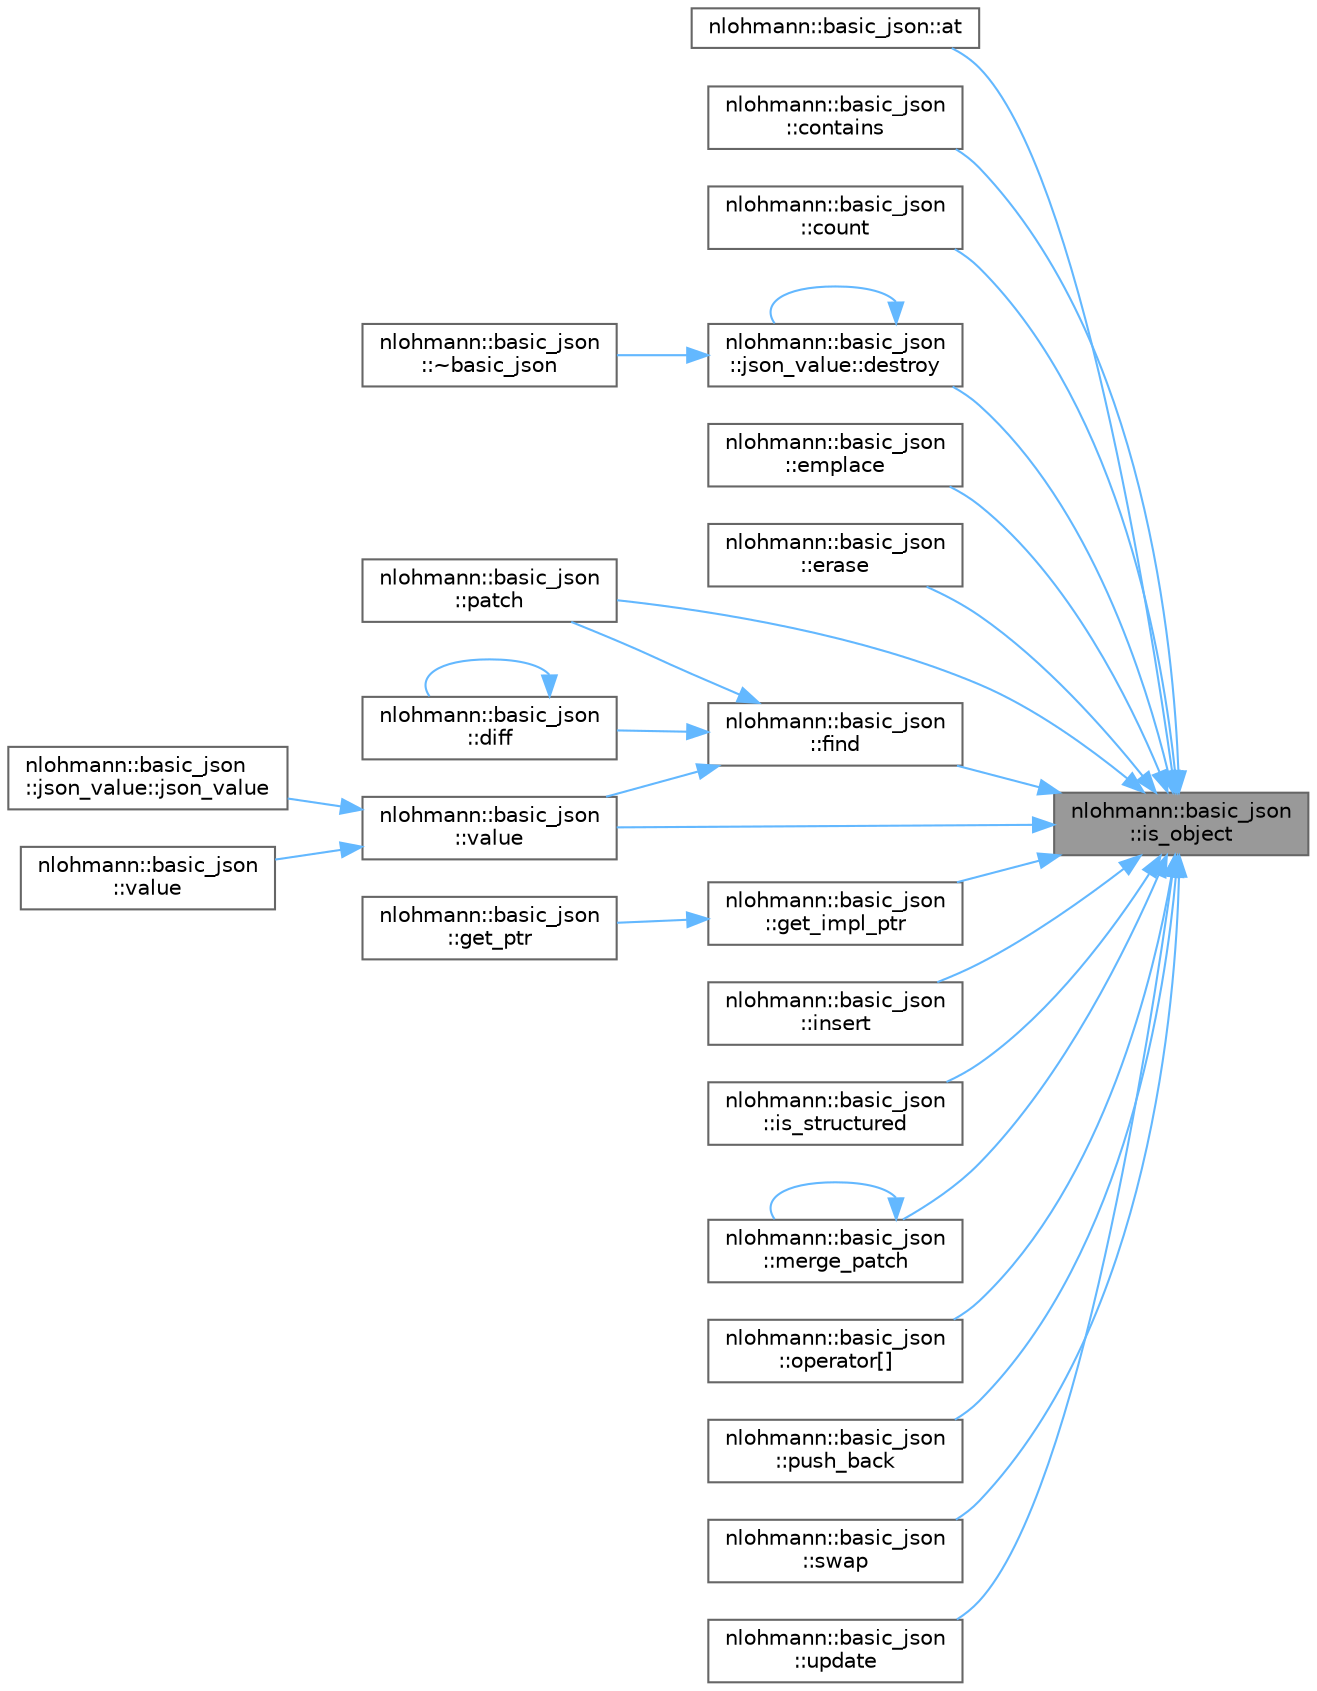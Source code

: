 digraph "nlohmann::basic_json::is_object"
{
 // LATEX_PDF_SIZE
  bgcolor="transparent";
  edge [fontname=Helvetica,fontsize=10,labelfontname=Helvetica,labelfontsize=10];
  node [fontname=Helvetica,fontsize=10,shape=box,height=0.2,width=0.4];
  rankdir="RL";
  Node1 [label="nlohmann::basic_json\l::is_object",height=0.2,width=0.4,color="gray40", fillcolor="grey60", style="filled", fontcolor="black",tooltip="return whether value is an object"];
  Node1 -> Node2 [dir="back",color="steelblue1",style="solid"];
  Node2 [label="nlohmann::basic_json::at",height=0.2,width=0.4,color="grey40", fillcolor="white", style="filled",URL="$a01659.html#a239e942da82f2597d0cf5ec806f5bc0d",tooltip="access specified object element with bounds checking"];
  Node1 -> Node3 [dir="back",color="steelblue1",style="solid"];
  Node3 [label="nlohmann::basic_json\l::contains",height=0.2,width=0.4,color="grey40", fillcolor="white", style="filled",URL="$a01659.html#a02c9bc4d0f33b7dec20b2798301d6971",tooltip="check the existence of an element in a JSON object"];
  Node1 -> Node4 [dir="back",color="steelblue1",style="solid"];
  Node4 [label="nlohmann::basic_json\l::count",height=0.2,width=0.4,color="grey40", fillcolor="white", style="filled",URL="$a01659.html#aba5ec6d1e37eda6b11eba491a1e5237e",tooltip="returns the number of occurrences of a key in a JSON object"];
  Node1 -> Node5 [dir="back",color="steelblue1",style="solid"];
  Node5 [label="nlohmann::basic_json\l::json_value::destroy",height=0.2,width=0.4,color="grey40", fillcolor="white", style="filled",URL="$a02059.html#a34d4ecf420c2752268b9b24829cdd393",tooltip=" "];
  Node5 -> Node6 [dir="back",color="steelblue1",style="solid"];
  Node6 [label="nlohmann::basic_json\l::~basic_json",height=0.2,width=0.4,color="grey40", fillcolor="white", style="filled",URL="$a01659.html#a60b643c02a19fa52f99db8215ff58e0f",tooltip="destructor"];
  Node5 -> Node5 [dir="back",color="steelblue1",style="solid"];
  Node1 -> Node7 [dir="back",color="steelblue1",style="solid"];
  Node7 [label="nlohmann::basic_json\l::emplace",height=0.2,width=0.4,color="grey40", fillcolor="white", style="filled",URL="$a01659.html#af244c096197a233edba4c83200ae66ac",tooltip="add an object to an object if key does not exist"];
  Node1 -> Node8 [dir="back",color="steelblue1",style="solid"];
  Node8 [label="nlohmann::basic_json\l::erase",height=0.2,width=0.4,color="grey40", fillcolor="white", style="filled",URL="$a01659.html#af72b1c9d1502b02a49a0cb9db9f980ea",tooltip="remove element from a JSON object given a key"];
  Node1 -> Node9 [dir="back",color="steelblue1",style="solid"];
  Node9 [label="nlohmann::basic_json\l::find",height=0.2,width=0.4,color="grey40", fillcolor="white", style="filled",URL="$a01659.html#acdf9b3aab82dcf443dd91ca5ec06b80c",tooltip="find an element in a JSON object"];
  Node9 -> Node10 [dir="back",color="steelblue1",style="solid"];
  Node10 [label="nlohmann::basic_json\l::diff",height=0.2,width=0.4,color="grey40", fillcolor="white", style="filled",URL="$a01659.html#a1c1f21327df91a4dd6c5f5a107240385",tooltip="creates a diff as a JSON patch"];
  Node10 -> Node10 [dir="back",color="steelblue1",style="solid"];
  Node9 -> Node11 [dir="back",color="steelblue1",style="solid"];
  Node11 [label="nlohmann::basic_json\l::patch",height=0.2,width=0.4,color="grey40", fillcolor="white", style="filled",URL="$a01659.html#adcc786998f220a5b3083ee8a37c4553e",tooltip="applies a JSON patch"];
  Node9 -> Node12 [dir="back",color="steelblue1",style="solid"];
  Node12 [label="nlohmann::basic_json\l::value",height=0.2,width=0.4,color="grey40", fillcolor="white", style="filled",URL="$a01659.html#a11641b35219676b225d9bd15c7677659",tooltip="access specified object element with default value"];
  Node12 -> Node13 [dir="back",color="steelblue1",style="solid"];
  Node13 [label="nlohmann::basic_json\l::json_value::json_value",height=0.2,width=0.4,color="grey40", fillcolor="white", style="filled",URL="$a02059.html#ad7f122fa9bfc5aa4d9b65a3059892146",tooltip="constructor for strings"];
  Node12 -> Node14 [dir="back",color="steelblue1",style="solid"];
  Node14 [label="nlohmann::basic_json\l::value",height=0.2,width=0.4,color="grey40", fillcolor="white", style="filled",URL="$a01659.html#adcfdefe95d5c2471a5c97e911d46ee88",tooltip="overload for a default value of type const char*"];
  Node1 -> Node15 [dir="back",color="steelblue1",style="solid"];
  Node15 [label="nlohmann::basic_json\l::get_impl_ptr",height=0.2,width=0.4,color="grey40", fillcolor="white", style="filled",URL="$a01659.html#a1b392df4dc99d75751dcd542a8b745ec",tooltip="get a pointer to the value (object)"];
  Node15 -> Node16 [dir="back",color="steelblue1",style="solid"];
  Node16 [label="nlohmann::basic_json\l::get_ptr",height=0.2,width=0.4,color="grey40", fillcolor="white", style="filled",URL="$a01659.html#a85222410e03d8f5c8ff9c78cf9f6b1b6",tooltip="get a pointer value (implicit)"];
  Node1 -> Node17 [dir="back",color="steelblue1",style="solid"];
  Node17 [label="nlohmann::basic_json\l::insert",height=0.2,width=0.4,color="grey40", fillcolor="white", style="filled",URL="$a01659.html#a0181d03c6314bedcbad2e92d3676223c",tooltip="inserts elements"];
  Node1 -> Node18 [dir="back",color="steelblue1",style="solid"];
  Node18 [label="nlohmann::basic_json\l::is_structured",height=0.2,width=0.4,color="grey40", fillcolor="white", style="filled",URL="$a01659.html#a4e05a7d5deec758f1d830741b68b4249",tooltip="return whether type is structured"];
  Node1 -> Node19 [dir="back",color="steelblue1",style="solid"];
  Node19 [label="nlohmann::basic_json\l::merge_patch",height=0.2,width=0.4,color="grey40", fillcolor="white", style="filled",URL="$a01659.html#a844a77cb154752d12118f10af26d54cb",tooltip="applies a JSON Merge Patch"];
  Node19 -> Node19 [dir="back",color="steelblue1",style="solid"];
  Node1 -> Node20 [dir="back",color="steelblue1",style="solid"];
  Node20 [label="nlohmann::basic_json\l::operator[]",height=0.2,width=0.4,color="grey40", fillcolor="white", style="filled",URL="$a01659.html#a3f45f3820c456ad2e3f3df2926564151",tooltip="access specified object element"];
  Node1 -> Node11 [dir="back",color="steelblue1",style="solid"];
  Node1 -> Node21 [dir="back",color="steelblue1",style="solid"];
  Node21 [label="nlohmann::basic_json\l::push_back",height=0.2,width=0.4,color="grey40", fillcolor="white", style="filled",URL="$a01659.html#ad704839e6a5195e3b76f22e2b9aa63ee",tooltip="add an object to an object"];
  Node1 -> Node22 [dir="back",color="steelblue1",style="solid"];
  Node22 [label="nlohmann::basic_json\l::swap",height=0.2,width=0.4,color="grey40", fillcolor="white", style="filled",URL="$a01659.html#a57b86bdcfc55557dacc36969adb0417e",tooltip="exchanges the values"];
  Node1 -> Node23 [dir="back",color="steelblue1",style="solid"];
  Node23 [label="nlohmann::basic_json\l::update",height=0.2,width=0.4,color="grey40", fillcolor="white", style="filled",URL="$a01659.html#a377819905d567f6f523dcbc592cb6356",tooltip="updates a JSON object from another object, overwriting existing keys"];
  Node1 -> Node12 [dir="back",color="steelblue1",style="solid"];
}
